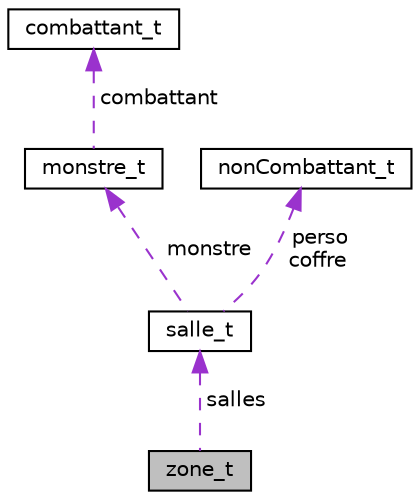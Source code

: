 digraph "zone_t"
{
 // LATEX_PDF_SIZE
  edge [fontname="Helvetica",fontsize="10",labelfontname="Helvetica",labelfontsize="10"];
  node [fontname="Helvetica",fontsize="10",shape=record];
  Node1 [label="zone_t",height=0.2,width=0.4,color="black", fillcolor="grey75", style="filled", fontcolor="black",tooltip="représentation d'une zone"];
  Node2 -> Node1 [dir="back",color="darkorchid3",fontsize="10",style="dashed",label=" salles" ,fontname="Helvetica"];
  Node2 [label="salle_t",height=0.2,width=0.4,color="black", fillcolor="white", style="filled",URL="$structsalle__t.html",tooltip="représentation d'une salle"];
  Node3 -> Node2 [dir="back",color="darkorchid3",fontsize="10",style="dashed",label=" monstre" ,fontname="Helvetica"];
  Node3 [label="monstre_t",height=0.2,width=0.4,color="black", fillcolor="white", style="filled",URL="$structmonstre__t.html",tooltip="représentation d'un monstre"];
  Node4 -> Node3 [dir="back",color="darkorchid3",fontsize="10",style="dashed",label=" combattant" ,fontname="Helvetica"];
  Node4 [label="combattant_t",height=0.2,width=0.4,color="black", fillcolor="white", style="filled",URL="$structcombattant__t.html",tooltip="représentation d'une entité combattante"];
  Node5 -> Node2 [dir="back",color="darkorchid3",fontsize="10",style="dashed",label=" perso\ncoffre" ,fontname="Helvetica"];
  Node5 [label="nonCombattant_t",height=0.2,width=0.4,color="black", fillcolor="white", style="filled",URL="$structnonCombattant__t.html",tooltip="représentation d'une entité non combattante"];
}
